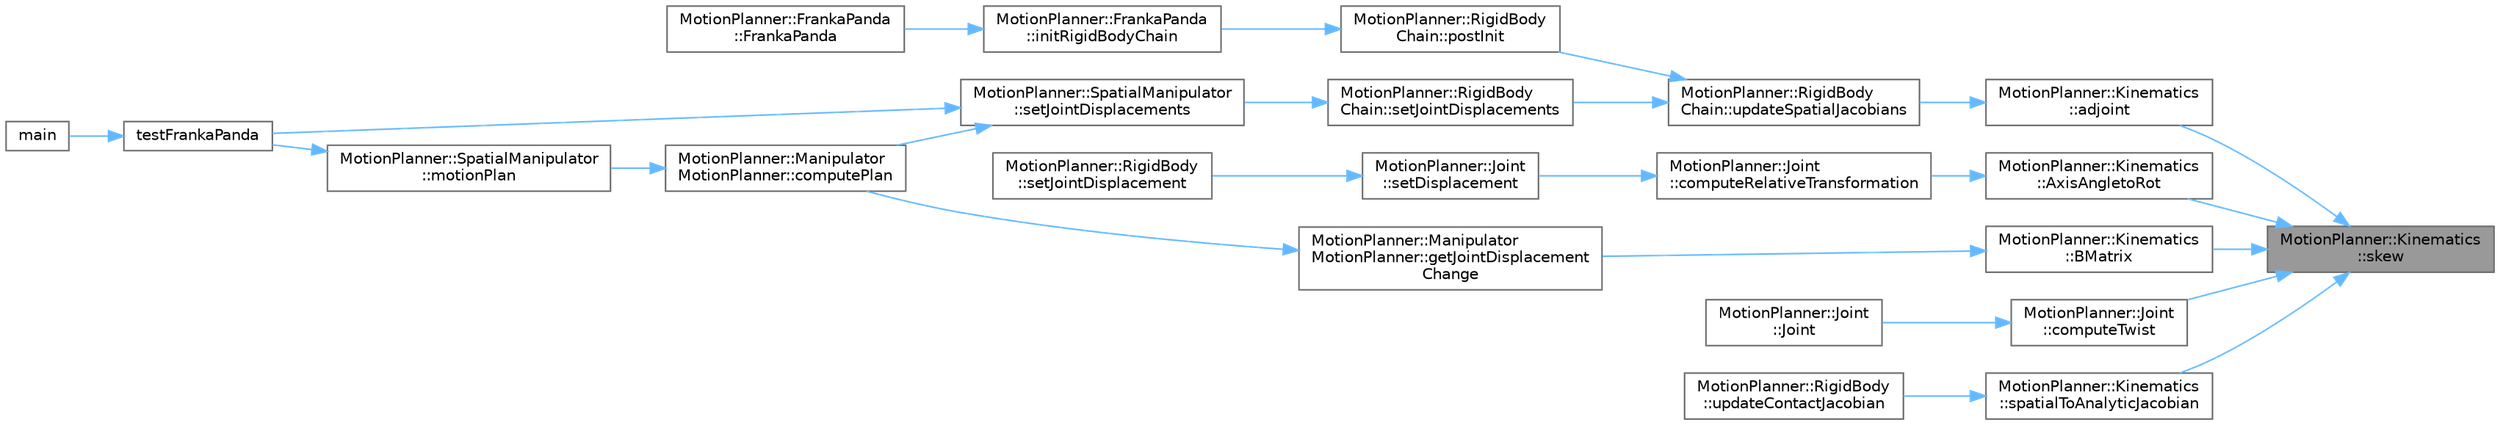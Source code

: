 digraph "MotionPlanner::Kinematics::skew"
{
 // LATEX_PDF_SIZE
  bgcolor="transparent";
  edge [fontname=Helvetica,fontsize=10,labelfontname=Helvetica,labelfontsize=10];
  node [fontname=Helvetica,fontsize=10,shape=box,height=0.2,width=0.4];
  rankdir="RL";
  Node1 [label="MotionPlanner::Kinematics\l::skew",height=0.2,width=0.4,color="gray40", fillcolor="grey60", style="filled", fontcolor="black",tooltip=" "];
  Node1 -> Node2 [dir="back",color="steelblue1",style="solid"];
  Node2 [label="MotionPlanner::Kinematics\l::adjoint",height=0.2,width=0.4,color="grey40", fillcolor="white", style="filled",URL="$namespace_motion_planner_1_1_kinematics.html#a64952c9c34bb9e9cc9ba118e1b92894f",tooltip=" "];
  Node2 -> Node3 [dir="back",color="steelblue1",style="solid"];
  Node3 [label="MotionPlanner::RigidBody\lChain::updateSpatialJacobians",height=0.2,width=0.4,color="grey40", fillcolor="white", style="filled",URL="$class_motion_planner_1_1_rigid_body_chain.html#aed9df3426edd5ea9eedbe26883954074",tooltip=" "];
  Node3 -> Node4 [dir="back",color="steelblue1",style="solid"];
  Node4 [label="MotionPlanner::RigidBody\lChain::postInit",height=0.2,width=0.4,color="grey40", fillcolor="white", style="filled",URL="$class_motion_planner_1_1_rigid_body_chain.html#a8b28ad053be712328c6b9499dc7c5e89",tooltip=" "];
  Node4 -> Node5 [dir="back",color="steelblue1",style="solid"];
  Node5 [label="MotionPlanner::FrankaPanda\l::initRigidBodyChain",height=0.2,width=0.4,color="grey40", fillcolor="white", style="filled",URL="$class_motion_planner_1_1_franka_panda.html#ad484e778a7dc5083378654a7c3762f79",tooltip=" "];
  Node5 -> Node6 [dir="back",color="steelblue1",style="solid"];
  Node6 [label="MotionPlanner::FrankaPanda\l::FrankaPanda",height=0.2,width=0.4,color="grey40", fillcolor="white", style="filled",URL="$class_motion_planner_1_1_franka_panda.html#abc2d8d43ffbe81ae1799c848575ace18",tooltip=" "];
  Node3 -> Node7 [dir="back",color="steelblue1",style="solid"];
  Node7 [label="MotionPlanner::RigidBody\lChain::setJointDisplacements",height=0.2,width=0.4,color="grey40", fillcolor="white", style="filled",URL="$class_motion_planner_1_1_rigid_body_chain.html#ae2ff7178e007e96bec2a0ece13562178",tooltip=" "];
  Node7 -> Node8 [dir="back",color="steelblue1",style="solid"];
  Node8 [label="MotionPlanner::SpatialManipulator\l::setJointDisplacements",height=0.2,width=0.4,color="grey40", fillcolor="white", style="filled",URL="$class_motion_planner_1_1_spatial_manipulator.html#a5119faa935bc11dc513a5cf8897730a6",tooltip=" "];
  Node8 -> Node9 [dir="back",color="steelblue1",style="solid"];
  Node9 [label="MotionPlanner::Manipulator\lMotionPlanner::computePlan",height=0.2,width=0.4,color="grey40", fillcolor="white", style="filled",URL="$class_motion_planner_1_1_manipulator_motion_planner.html#a9b7171efe0c7bdf5b82c4e99da2cd93a",tooltip=" "];
  Node9 -> Node10 [dir="back",color="steelblue1",style="solid"];
  Node10 [label="MotionPlanner::SpatialManipulator\l::motionPlan",height=0.2,width=0.4,color="grey40", fillcolor="white", style="filled",URL="$class_motion_planner_1_1_spatial_manipulator.html#a957b98e821483a5308bc593eb68a194c",tooltip=" "];
  Node10 -> Node11 [dir="back",color="steelblue1",style="solid"];
  Node11 [label="testFrankaPanda",height=0.2,width=0.4,color="grey40", fillcolor="white", style="filled",URL="$main_8cpp.html#a6cbcdf8cc0f6c0e1374ac9a559f6114f",tooltip=" "];
  Node11 -> Node12 [dir="back",color="steelblue1",style="solid"];
  Node12 [label="main",height=0.2,width=0.4,color="grey40", fillcolor="white", style="filled",URL="$main_8cpp.html#ae66f6b31b5ad750f1fe042a706a4e3d4",tooltip=" "];
  Node8 -> Node11 [dir="back",color="steelblue1",style="solid"];
  Node1 -> Node13 [dir="back",color="steelblue1",style="solid"];
  Node13 [label="MotionPlanner::Kinematics\l::AxisAngletoRot",height=0.2,width=0.4,color="grey40", fillcolor="white", style="filled",URL="$namespace_motion_planner_1_1_kinematics.html#a958c657b6d57210377ffd98127caab1c",tooltip=" "];
  Node13 -> Node14 [dir="back",color="steelblue1",style="solid"];
  Node14 [label="MotionPlanner::Joint\l::computeRelativeTransformation",height=0.2,width=0.4,color="grey40", fillcolor="white", style="filled",URL="$class_motion_planner_1_1_joint.html#a371d485ec22759e4fffe39805a1023b2",tooltip=" "];
  Node14 -> Node15 [dir="back",color="steelblue1",style="solid"];
  Node15 [label="MotionPlanner::Joint\l::setDisplacement",height=0.2,width=0.4,color="grey40", fillcolor="white", style="filled",URL="$class_motion_planner_1_1_joint.html#af01a32b099045bb0a9ee9b8549bdb802",tooltip=" "];
  Node15 -> Node16 [dir="back",color="steelblue1",style="solid"];
  Node16 [label="MotionPlanner::RigidBody\l::setJointDisplacement",height=0.2,width=0.4,color="grey40", fillcolor="white", style="filled",URL="$class_motion_planner_1_1_rigid_body.html#a3b892374e6e4c378e2dacf05f2004551",tooltip=" "];
  Node1 -> Node17 [dir="back",color="steelblue1",style="solid"];
  Node17 [label="MotionPlanner::Kinematics\l::BMatrix",height=0.2,width=0.4,color="grey40", fillcolor="white", style="filled",URL="$namespace_motion_planner_1_1_kinematics.html#afc8cc192134d01ef289f8588825907ca",tooltip=" "];
  Node17 -> Node18 [dir="back",color="steelblue1",style="solid"];
  Node18 [label="MotionPlanner::Manipulator\lMotionPlanner::getJointDisplacement\lChange",height=0.2,width=0.4,color="grey40", fillcolor="white", style="filled",URL="$class_motion_planner_1_1_manipulator_motion_planner.html#a3f8aac288befc3ebfb244690cc177506",tooltip=" "];
  Node18 -> Node9 [dir="back",color="steelblue1",style="solid"];
  Node1 -> Node19 [dir="back",color="steelblue1",style="solid"];
  Node19 [label="MotionPlanner::Joint\l::computeTwist",height=0.2,width=0.4,color="grey40", fillcolor="white", style="filled",URL="$class_motion_planner_1_1_joint.html#aa88ad0eb13673b10c84930b84758a8b8",tooltip=" "];
  Node19 -> Node20 [dir="back",color="steelblue1",style="solid"];
  Node20 [label="MotionPlanner::Joint\l::Joint",height=0.2,width=0.4,color="grey40", fillcolor="white", style="filled",URL="$class_motion_planner_1_1_joint.html#aa37168517b249899cb239f171aaa80a4",tooltip=" "];
  Node1 -> Node21 [dir="back",color="steelblue1",style="solid"];
  Node21 [label="MotionPlanner::Kinematics\l::spatialToAnalyticJacobian",height=0.2,width=0.4,color="grey40", fillcolor="white", style="filled",URL="$namespace_motion_planner_1_1_kinematics.html#a15017555684d4fc24821ed0e944275c8",tooltip=" "];
  Node21 -> Node22 [dir="back",color="steelblue1",style="solid"];
  Node22 [label="MotionPlanner::RigidBody\l::updateContactJacobian",height=0.2,width=0.4,color="grey40", fillcolor="white", style="filled",URL="$class_motion_planner_1_1_rigid_body.html#a3f6704183e860d61c8b1bd7eaaa011bb",tooltip=" "];
}
